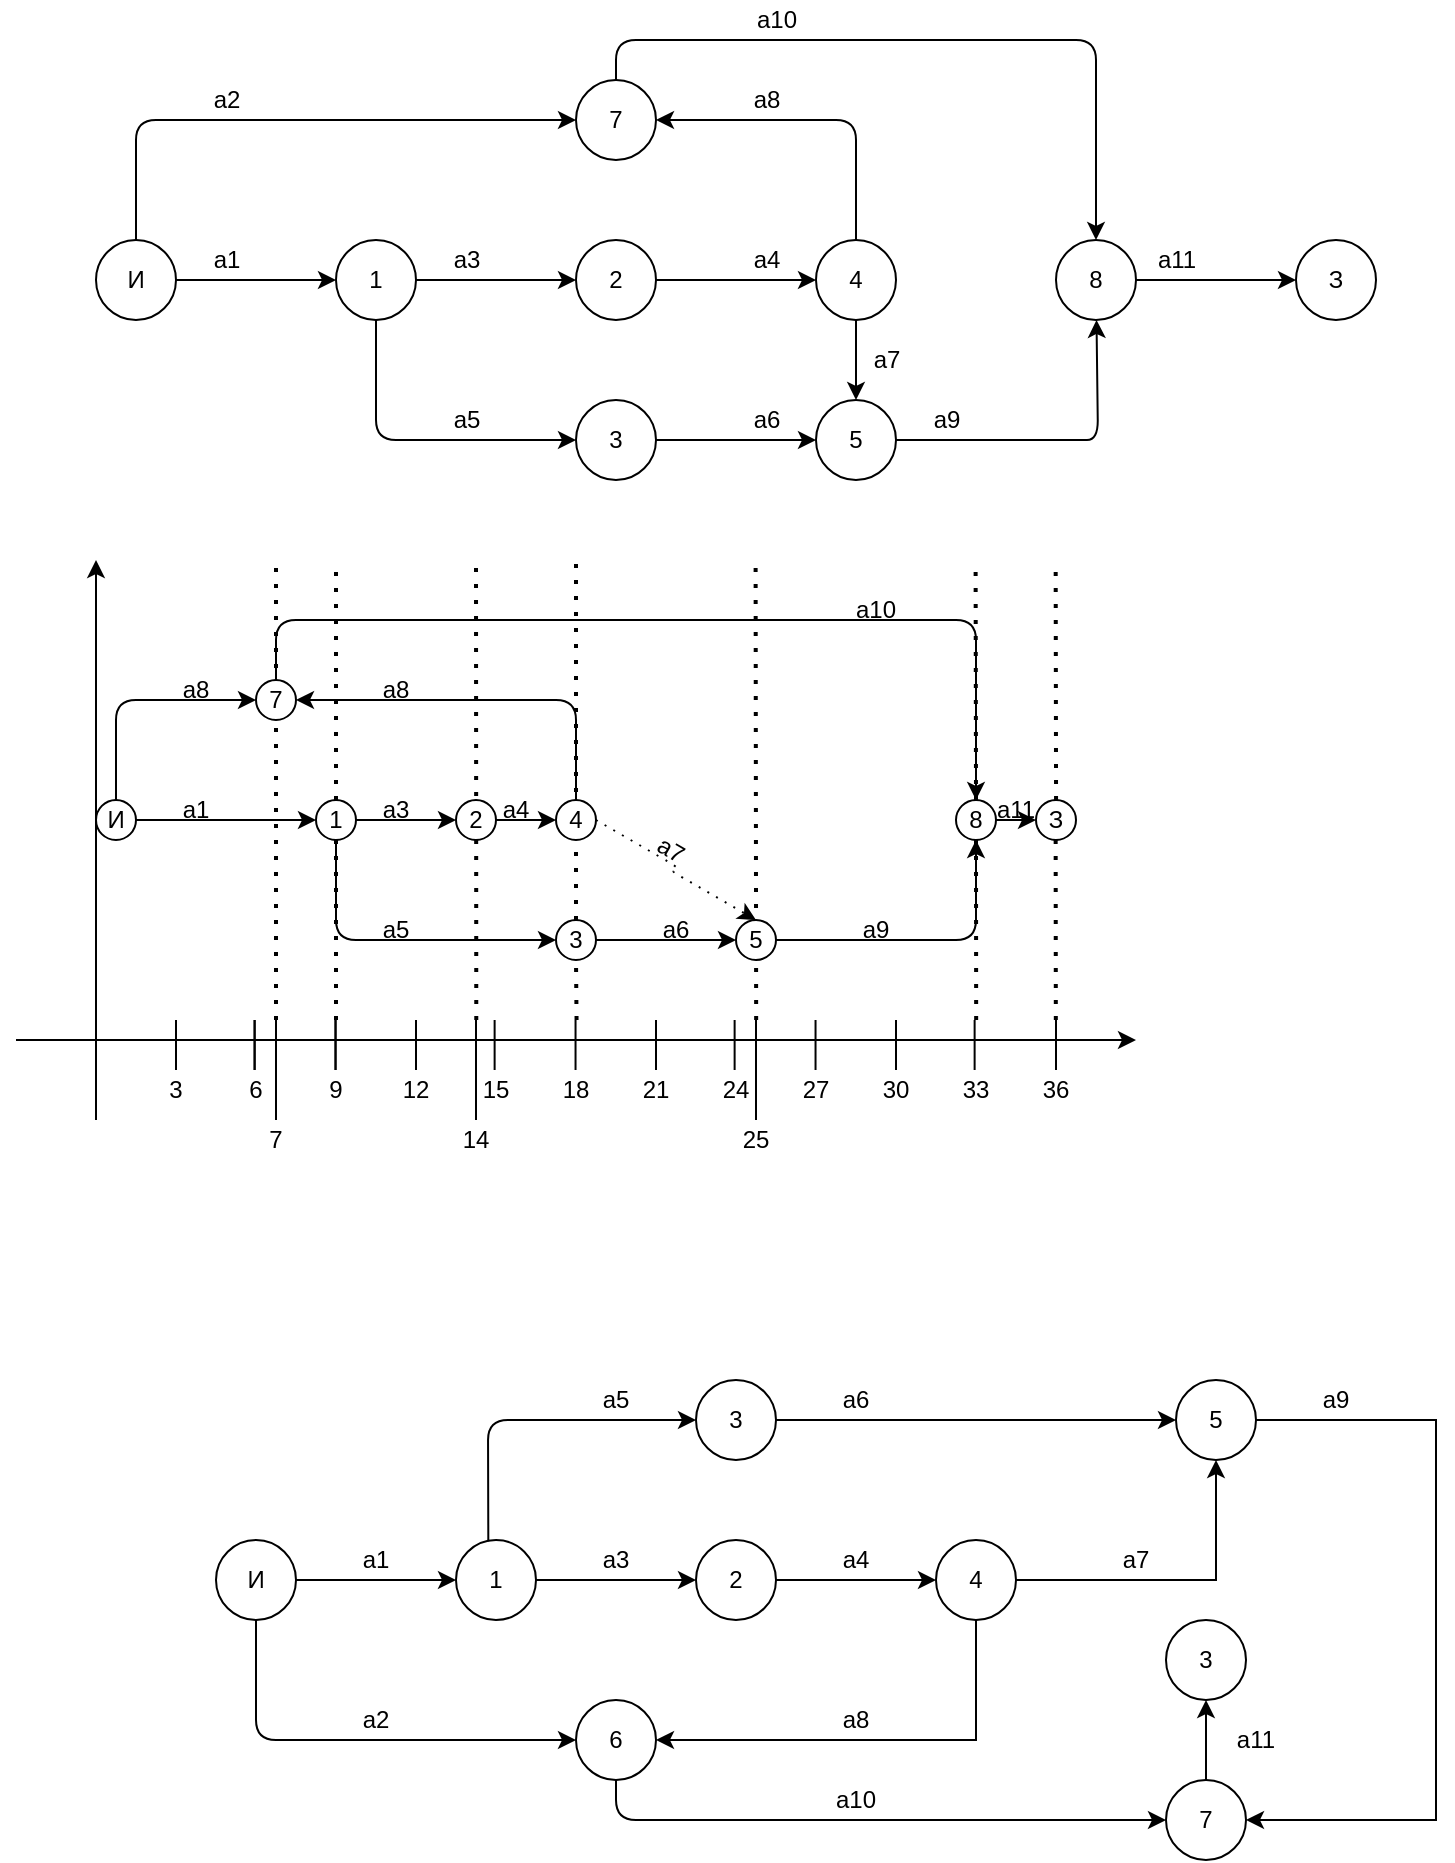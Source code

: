<mxfile version="14.4.3" type="github">
  <diagram id="prtHgNgQTEPvFCAcTncT" name="Page-1">
    <mxGraphModel dx="1757" dy="477" grid="1" gridSize="5" guides="1" tooltips="1" connect="1" arrows="1" fold="1" page="1" pageScale="1" pageWidth="980" pageHeight="1390" background="none" math="0" shadow="0">
      <root>
        <mxCell id="0" />
        <mxCell id="1" parent="0" />
        <mxCell id="JWGhsTwcttyPhwQi4M46-3" style="edgeStyle=orthogonalEdgeStyle;rounded=0;orthogonalLoop=1;jettySize=auto;html=1;entryX=0;entryY=0.5;entryDx=0;entryDy=0;" edge="1" parent="1" source="JWGhsTwcttyPhwQi4M46-1" target="JWGhsTwcttyPhwQi4M46-4">
          <mxGeometry relative="1" as="geometry">
            <mxPoint x="100" y="180" as="targetPoint" />
          </mxGeometry>
        </mxCell>
        <mxCell id="JWGhsTwcttyPhwQi4M46-1" value="И" style="ellipse;whiteSpace=wrap;html=1;aspect=fixed;" vertex="1" parent="1">
          <mxGeometry x="40" y="160" width="40" height="40" as="geometry" />
        </mxCell>
        <mxCell id="JWGhsTwcttyPhwQi4M46-11" style="edgeStyle=orthogonalEdgeStyle;rounded=0;orthogonalLoop=1;jettySize=auto;html=1;entryX=0;entryY=0.5;entryDx=0;entryDy=0;" edge="1" parent="1" source="JWGhsTwcttyPhwQi4M46-4" target="JWGhsTwcttyPhwQi4M46-14">
          <mxGeometry relative="1" as="geometry">
            <mxPoint x="280" y="180" as="targetPoint" />
          </mxGeometry>
        </mxCell>
        <mxCell id="JWGhsTwcttyPhwQi4M46-4" value="1" style="ellipse;whiteSpace=wrap;html=1;aspect=fixed;" vertex="1" parent="1">
          <mxGeometry x="160" y="160" width="40" height="40" as="geometry" />
        </mxCell>
        <mxCell id="JWGhsTwcttyPhwQi4M46-5" value="a1" style="text;html=1;align=center;verticalAlign=middle;resizable=0;points=[];autosize=1;" vertex="1" parent="1">
          <mxGeometry x="90" y="160" width="30" height="20" as="geometry" />
        </mxCell>
        <mxCell id="JWGhsTwcttyPhwQi4M46-10" value="a2" style="text;html=1;align=center;verticalAlign=middle;resizable=0;points=[];autosize=1;" vertex="1" parent="1">
          <mxGeometry x="90" y="80" width="30" height="20" as="geometry" />
        </mxCell>
        <mxCell id="JWGhsTwcttyPhwQi4M46-12" value="a3" style="text;html=1;align=center;verticalAlign=middle;resizable=0;points=[];autosize=1;" vertex="1" parent="1">
          <mxGeometry x="210" y="160" width="30" height="20" as="geometry" />
        </mxCell>
        <mxCell id="JWGhsTwcttyPhwQi4M46-15" style="edgeStyle=orthogonalEdgeStyle;rounded=0;orthogonalLoop=1;jettySize=auto;html=1;entryX=0;entryY=0.5;entryDx=0;entryDy=0;" edge="1" parent="1" source="JWGhsTwcttyPhwQi4M46-14" target="JWGhsTwcttyPhwQi4M46-23">
          <mxGeometry relative="1" as="geometry">
            <mxPoint x="400" y="180" as="targetPoint" />
          </mxGeometry>
        </mxCell>
        <mxCell id="JWGhsTwcttyPhwQi4M46-14" value="2" style="ellipse;whiteSpace=wrap;html=1;aspect=fixed;" vertex="1" parent="1">
          <mxGeometry x="280" y="160" width="40" height="40" as="geometry" />
        </mxCell>
        <mxCell id="JWGhsTwcttyPhwQi4M46-16" value="a4" style="text;html=1;align=center;verticalAlign=middle;resizable=0;points=[];autosize=1;" vertex="1" parent="1">
          <mxGeometry x="360" y="160" width="30" height="20" as="geometry" />
        </mxCell>
        <mxCell id="JWGhsTwcttyPhwQi4M46-18" value="" style="endArrow=classic;html=1;exitX=0.5;exitY=1;exitDx=0;exitDy=0;entryX=0;entryY=0.5;entryDx=0;entryDy=0;" edge="1" parent="1" source="JWGhsTwcttyPhwQi4M46-4" target="JWGhsTwcttyPhwQi4M46-20">
          <mxGeometry width="50" height="50" relative="1" as="geometry">
            <mxPoint x="178" y="199" as="sourcePoint" />
            <mxPoint x="240" y="240" as="targetPoint" />
            <Array as="points">
              <mxPoint x="180" y="260" />
            </Array>
          </mxGeometry>
        </mxCell>
        <mxCell id="JWGhsTwcttyPhwQi4M46-19" value="a5" style="text;html=1;align=center;verticalAlign=middle;resizable=0;points=[];autosize=1;" vertex="1" parent="1">
          <mxGeometry x="210" y="240" width="30" height="20" as="geometry" />
        </mxCell>
        <mxCell id="JWGhsTwcttyPhwQi4M46-21" style="edgeStyle=orthogonalEdgeStyle;rounded=0;orthogonalLoop=1;jettySize=auto;html=1;entryX=0;entryY=0.5;entryDx=0;entryDy=0;" edge="1" parent="1" source="JWGhsTwcttyPhwQi4M46-20" target="JWGhsTwcttyPhwQi4M46-28">
          <mxGeometry relative="1" as="geometry">
            <mxPoint x="360" y="240" as="targetPoint" />
          </mxGeometry>
        </mxCell>
        <mxCell id="JWGhsTwcttyPhwQi4M46-20" value="3" style="ellipse;whiteSpace=wrap;html=1;aspect=fixed;" vertex="1" parent="1">
          <mxGeometry x="280" y="240" width="40" height="40" as="geometry" />
        </mxCell>
        <mxCell id="JWGhsTwcttyPhwQi4M46-22" value="a6" style="text;html=1;align=center;verticalAlign=middle;resizable=0;points=[];autosize=1;" vertex="1" parent="1">
          <mxGeometry x="360" y="240" width="30" height="20" as="geometry" />
        </mxCell>
        <mxCell id="JWGhsTwcttyPhwQi4M46-29" style="edgeStyle=orthogonalEdgeStyle;rounded=0;orthogonalLoop=1;jettySize=auto;html=1;entryX=0.5;entryY=0;entryDx=0;entryDy=0;" edge="1" parent="1" source="JWGhsTwcttyPhwQi4M46-23" target="JWGhsTwcttyPhwQi4M46-28">
          <mxGeometry relative="1" as="geometry" />
        </mxCell>
        <mxCell id="JWGhsTwcttyPhwQi4M46-23" value="4" style="ellipse;whiteSpace=wrap;html=1;aspect=fixed;" vertex="1" parent="1">
          <mxGeometry x="400" y="160" width="40" height="40" as="geometry" />
        </mxCell>
        <mxCell id="JWGhsTwcttyPhwQi4M46-25" value="a7" style="text;html=1;align=center;verticalAlign=middle;resizable=0;points=[];autosize=1;" vertex="1" parent="1">
          <mxGeometry x="420" y="210" width="30" height="20" as="geometry" />
        </mxCell>
        <mxCell id="JWGhsTwcttyPhwQi4M46-27" value="a8" style="text;html=1;align=center;verticalAlign=middle;resizable=0;points=[];autosize=1;" vertex="1" parent="1">
          <mxGeometry x="360" y="80" width="30" height="20" as="geometry" />
        </mxCell>
        <mxCell id="JWGhsTwcttyPhwQi4M46-28" value="5" style="ellipse;whiteSpace=wrap;html=1;aspect=fixed;" vertex="1" parent="1">
          <mxGeometry x="400" y="240" width="40" height="40" as="geometry" />
        </mxCell>
        <mxCell id="JWGhsTwcttyPhwQi4M46-30" value="" style="endArrow=classic;html=1;exitX=0.5;exitY=0;exitDx=0;exitDy=0;entryX=0;entryY=0.5;entryDx=0;entryDy=0;" edge="1" parent="1" source="JWGhsTwcttyPhwQi4M46-1" target="JWGhsTwcttyPhwQi4M46-31">
          <mxGeometry width="50" height="50" relative="1" as="geometry">
            <mxPoint x="180" y="150" as="sourcePoint" />
            <mxPoint x="230" y="120" as="targetPoint" />
            <Array as="points">
              <mxPoint x="60" y="100" />
            </Array>
          </mxGeometry>
        </mxCell>
        <mxCell id="JWGhsTwcttyPhwQi4M46-31" value="7" style="ellipse;whiteSpace=wrap;html=1;aspect=fixed;" vertex="1" parent="1">
          <mxGeometry x="280" y="80" width="40" height="40" as="geometry" />
        </mxCell>
        <mxCell id="JWGhsTwcttyPhwQi4M46-32" value="" style="endArrow=classic;html=1;exitX=0.5;exitY=0;exitDx=0;exitDy=0;entryX=1;entryY=0.5;entryDx=0;entryDy=0;" edge="1" parent="1" source="JWGhsTwcttyPhwQi4M46-23" target="JWGhsTwcttyPhwQi4M46-31">
          <mxGeometry width="50" height="50" relative="1" as="geometry">
            <mxPoint x="70" y="170" as="sourcePoint" />
            <mxPoint x="290" y="110" as="targetPoint" />
            <Array as="points">
              <mxPoint x="420" y="100" />
            </Array>
          </mxGeometry>
        </mxCell>
        <mxCell id="JWGhsTwcttyPhwQi4M46-34" value="a9" style="text;html=1;align=center;verticalAlign=middle;resizable=0;points=[];autosize=1;" vertex="1" parent="1">
          <mxGeometry x="450" y="240" width="30" height="20" as="geometry" />
        </mxCell>
        <mxCell id="JWGhsTwcttyPhwQi4M46-36" value="a10" style="text;html=1;align=center;verticalAlign=middle;resizable=0;points=[];autosize=1;" vertex="1" parent="1">
          <mxGeometry x="360" y="40" width="40" height="20" as="geometry" />
        </mxCell>
        <mxCell id="JWGhsTwcttyPhwQi4M46-40" style="edgeStyle=orthogonalEdgeStyle;rounded=0;orthogonalLoop=1;jettySize=auto;html=1;entryX=0;entryY=0.5;entryDx=0;entryDy=0;" edge="1" parent="1" source="JWGhsTwcttyPhwQi4M46-37" target="JWGhsTwcttyPhwQi4M46-41">
          <mxGeometry relative="1" as="geometry">
            <mxPoint x="640" y="180" as="targetPoint" />
          </mxGeometry>
        </mxCell>
        <mxCell id="JWGhsTwcttyPhwQi4M46-37" value="8&lt;br&gt;" style="ellipse;whiteSpace=wrap;html=1;aspect=fixed;" vertex="1" parent="1">
          <mxGeometry x="520" y="160" width="40" height="40" as="geometry" />
        </mxCell>
        <mxCell id="JWGhsTwcttyPhwQi4M46-38" value="" style="endArrow=classic;html=1;exitX=1;exitY=0.5;exitDx=0;exitDy=0;" edge="1" parent="1" source="JWGhsTwcttyPhwQi4M46-28" target="JWGhsTwcttyPhwQi4M46-37">
          <mxGeometry width="50" height="50" relative="1" as="geometry">
            <mxPoint x="510" y="280" as="sourcePoint" />
            <mxPoint x="550" y="220" as="targetPoint" />
            <Array as="points">
              <mxPoint x="520" y="260" />
              <mxPoint x="541" y="260" />
            </Array>
          </mxGeometry>
        </mxCell>
        <mxCell id="JWGhsTwcttyPhwQi4M46-39" value="" style="endArrow=classic;html=1;entryX=0.5;entryY=0;entryDx=0;entryDy=0;exitX=0.5;exitY=0;exitDx=0;exitDy=0;" edge="1" parent="1" source="JWGhsTwcttyPhwQi4M46-31" target="JWGhsTwcttyPhwQi4M46-37">
          <mxGeometry width="50" height="50" relative="1" as="geometry">
            <mxPoint x="300" y="70" as="sourcePoint" />
            <mxPoint x="500" y="130" as="targetPoint" />
            <Array as="points">
              <mxPoint x="300" y="60" />
              <mxPoint x="540" y="60" />
            </Array>
          </mxGeometry>
        </mxCell>
        <mxCell id="JWGhsTwcttyPhwQi4M46-41" value="З" style="ellipse;whiteSpace=wrap;html=1;aspect=fixed;" vertex="1" parent="1">
          <mxGeometry x="640" y="160" width="40" height="40" as="geometry" />
        </mxCell>
        <mxCell id="JWGhsTwcttyPhwQi4M46-42" value="a11" style="text;html=1;align=center;verticalAlign=middle;resizable=0;points=[];autosize=1;" vertex="1" parent="1">
          <mxGeometry x="565" y="160" width="30" height="20" as="geometry" />
        </mxCell>
        <mxCell id="JWGhsTwcttyPhwQi4M46-44" style="edgeStyle=orthogonalEdgeStyle;rounded=0;orthogonalLoop=1;jettySize=auto;html=1;" edge="1" parent="1" source="JWGhsTwcttyPhwQi4M46-43">
          <mxGeometry relative="1" as="geometry">
            <mxPoint x="220" y="830" as="targetPoint" />
          </mxGeometry>
        </mxCell>
        <mxCell id="JWGhsTwcttyPhwQi4M46-43" value="И" style="ellipse;whiteSpace=wrap;html=1;aspect=fixed;" vertex="1" parent="1">
          <mxGeometry x="100" y="810" width="40" height="40" as="geometry" />
        </mxCell>
        <mxCell id="JWGhsTwcttyPhwQi4M46-45" value="" style="endArrow=classic;html=1;exitX=0.5;exitY=1;exitDx=0;exitDy=0;entryX=0;entryY=0.5;entryDx=0;entryDy=0;" edge="1" parent="1" source="JWGhsTwcttyPhwQi4M46-43" target="JWGhsTwcttyPhwQi4M46-70">
          <mxGeometry width="50" height="50" relative="1" as="geometry">
            <mxPoint x="90" y="920" as="sourcePoint" />
            <mxPoint x="220" y="930" as="targetPoint" />
            <Array as="points">
              <mxPoint x="120" y="910" />
              <mxPoint x="140" y="910" />
            </Array>
          </mxGeometry>
        </mxCell>
        <mxCell id="JWGhsTwcttyPhwQi4M46-46" value="a1" style="text;html=1;strokeColor=none;fillColor=none;align=center;verticalAlign=middle;whiteSpace=wrap;rounded=0;" vertex="1" parent="1">
          <mxGeometry x="160" y="810" width="40" height="20" as="geometry" />
        </mxCell>
        <mxCell id="JWGhsTwcttyPhwQi4M46-48" value="a2" style="text;html=1;strokeColor=none;fillColor=none;align=center;verticalAlign=middle;whiteSpace=wrap;rounded=0;" vertex="1" parent="1">
          <mxGeometry x="160" y="890" width="40" height="20" as="geometry" />
        </mxCell>
        <mxCell id="JWGhsTwcttyPhwQi4M46-50" style="edgeStyle=orthogonalEdgeStyle;rounded=0;orthogonalLoop=1;jettySize=auto;html=1;entryX=0;entryY=0.5;entryDx=0;entryDy=0;" edge="1" parent="1" source="JWGhsTwcttyPhwQi4M46-49" target="JWGhsTwcttyPhwQi4M46-52">
          <mxGeometry relative="1" as="geometry">
            <mxPoint x="340" y="830" as="targetPoint" />
          </mxGeometry>
        </mxCell>
        <mxCell id="JWGhsTwcttyPhwQi4M46-49" value="1" style="ellipse;whiteSpace=wrap;html=1;aspect=fixed;" vertex="1" parent="1">
          <mxGeometry x="220" y="810" width="40" height="40" as="geometry" />
        </mxCell>
        <mxCell id="JWGhsTwcttyPhwQi4M46-51" value="a3" style="text;html=1;strokeColor=none;fillColor=none;align=center;verticalAlign=middle;whiteSpace=wrap;rounded=0;" vertex="1" parent="1">
          <mxGeometry x="280" y="810" width="40" height="20" as="geometry" />
        </mxCell>
        <mxCell id="JWGhsTwcttyPhwQi4M46-53" style="edgeStyle=orthogonalEdgeStyle;rounded=0;orthogonalLoop=1;jettySize=auto;html=1;entryX=0;entryY=0.5;entryDx=0;entryDy=0;" edge="1" parent="1" source="JWGhsTwcttyPhwQi4M46-52" target="JWGhsTwcttyPhwQi4M46-62">
          <mxGeometry relative="1" as="geometry">
            <mxPoint x="460" y="830" as="targetPoint" />
          </mxGeometry>
        </mxCell>
        <mxCell id="JWGhsTwcttyPhwQi4M46-52" value="2&lt;span style=&quot;color: rgba(0 , 0 , 0 , 0) ; font-family: monospace ; font-size: 0px&quot;&gt;%3CmxGraphModel%3E%3Croot%3E%3CmxCell%20id%3D%220%22%2F%3E%3CmxCell%20id%3D%221%22%20parent%3D%220%22%2F%3E%3CmxCell%20id%3D%222%22%20value%3D%22a3%22%20style%3D%22text%3Bhtml%3D1%3BstrokeColor%3Dnone%3BfillColor%3Dnone%3Balign%3Dcenter%3BverticalAlign%3Dmiddle%3BwhiteSpace%3Dwrap%3Brounded%3D0%3B%22%20vertex%3D%221%22%20parent%3D%221%22%3E%3CmxGeometry%20x%3D%22260%22%20y%3D%22440%22%20width%3D%2240%22%20height%3D%2220%22%20as%3D%22geometry%22%2F%3E%3C%2FmxCell%3E%3C%2Froot%3E%3C%2FmxGraphModel%3E&lt;/span&gt;" style="ellipse;whiteSpace=wrap;html=1;aspect=fixed;" vertex="1" parent="1">
          <mxGeometry x="340" y="810" width="40" height="40" as="geometry" />
        </mxCell>
        <mxCell id="JWGhsTwcttyPhwQi4M46-54" value="a4&lt;br&gt;" style="text;html=1;strokeColor=none;fillColor=none;align=center;verticalAlign=middle;whiteSpace=wrap;rounded=0;" vertex="1" parent="1">
          <mxGeometry x="400" y="810" width="40" height="20" as="geometry" />
        </mxCell>
        <mxCell id="JWGhsTwcttyPhwQi4M46-55" value="" style="endArrow=classic;html=1;exitX=0.404;exitY=0.018;exitDx=0;exitDy=0;exitPerimeter=0;entryX=0;entryY=0.5;entryDx=0;entryDy=0;" edge="1" parent="1" source="JWGhsTwcttyPhwQi4M46-49" target="JWGhsTwcttyPhwQi4M46-58">
          <mxGeometry width="50" height="50" relative="1" as="geometry">
            <mxPoint x="240" y="780" as="sourcePoint" />
            <mxPoint x="340" y="730" as="targetPoint" />
            <Array as="points">
              <mxPoint x="236" y="750" />
            </Array>
          </mxGeometry>
        </mxCell>
        <mxCell id="JWGhsTwcttyPhwQi4M46-56" value="a5" style="text;html=1;strokeColor=none;fillColor=none;align=center;verticalAlign=middle;whiteSpace=wrap;rounded=0;" vertex="1" parent="1">
          <mxGeometry x="280" y="730" width="40" height="20" as="geometry" />
        </mxCell>
        <mxCell id="JWGhsTwcttyPhwQi4M46-59" style="edgeStyle=orthogonalEdgeStyle;rounded=0;orthogonalLoop=1;jettySize=auto;html=1;entryX=0;entryY=0.5;entryDx=0;entryDy=0;" edge="1" parent="1" source="JWGhsTwcttyPhwQi4M46-58" target="JWGhsTwcttyPhwQi4M46-67">
          <mxGeometry relative="1" as="geometry">
            <mxPoint x="460" y="750" as="targetPoint" />
          </mxGeometry>
        </mxCell>
        <mxCell id="JWGhsTwcttyPhwQi4M46-58" value="3" style="ellipse;whiteSpace=wrap;html=1;aspect=fixed;" vertex="1" parent="1">
          <mxGeometry x="340" y="730" width="40" height="40" as="geometry" />
        </mxCell>
        <mxCell id="JWGhsTwcttyPhwQi4M46-60" value="a6" style="text;html=1;strokeColor=none;fillColor=none;align=center;verticalAlign=middle;whiteSpace=wrap;rounded=0;" vertex="1" parent="1">
          <mxGeometry x="400" y="730" width="40" height="20" as="geometry" />
        </mxCell>
        <mxCell id="JWGhsTwcttyPhwQi4M46-63" style="edgeStyle=orthogonalEdgeStyle;rounded=0;orthogonalLoop=1;jettySize=auto;html=1;entryX=0.5;entryY=1;entryDx=0;entryDy=0;" edge="1" parent="1" source="JWGhsTwcttyPhwQi4M46-62" target="JWGhsTwcttyPhwQi4M46-67">
          <mxGeometry relative="1" as="geometry">
            <mxPoint x="580" y="830" as="targetPoint" />
          </mxGeometry>
        </mxCell>
        <mxCell id="JWGhsTwcttyPhwQi4M46-65" style="edgeStyle=orthogonalEdgeStyle;rounded=0;orthogonalLoop=1;jettySize=auto;html=1;entryX=1;entryY=0.5;entryDx=0;entryDy=0;" edge="1" parent="1" source="JWGhsTwcttyPhwQi4M46-62" target="JWGhsTwcttyPhwQi4M46-70">
          <mxGeometry relative="1" as="geometry">
            <mxPoint x="480" y="920" as="targetPoint" />
            <Array as="points">
              <mxPoint x="480" y="910" />
            </Array>
          </mxGeometry>
        </mxCell>
        <mxCell id="JWGhsTwcttyPhwQi4M46-62" value="4" style="ellipse;whiteSpace=wrap;html=1;aspect=fixed;" vertex="1" parent="1">
          <mxGeometry x="460" y="810" width="40" height="40" as="geometry" />
        </mxCell>
        <mxCell id="JWGhsTwcttyPhwQi4M46-64" value="a7" style="text;html=1;strokeColor=none;fillColor=none;align=center;verticalAlign=middle;whiteSpace=wrap;rounded=0;" vertex="1" parent="1">
          <mxGeometry x="540" y="810" width="40" height="20" as="geometry" />
        </mxCell>
        <mxCell id="JWGhsTwcttyPhwQi4M46-66" value="a8" style="text;html=1;strokeColor=none;fillColor=none;align=center;verticalAlign=middle;whiteSpace=wrap;rounded=0;" vertex="1" parent="1">
          <mxGeometry x="400" y="890" width="40" height="20" as="geometry" />
        </mxCell>
        <mxCell id="JWGhsTwcttyPhwQi4M46-68" style="edgeStyle=orthogonalEdgeStyle;rounded=0;orthogonalLoop=1;jettySize=auto;html=1;entryX=1;entryY=0.5;entryDx=0;entryDy=0;" edge="1" parent="1" source="JWGhsTwcttyPhwQi4M46-67" target="JWGhsTwcttyPhwQi4M46-73">
          <mxGeometry relative="1" as="geometry">
            <mxPoint x="630" y="940" as="targetPoint" />
            <Array as="points">
              <mxPoint x="710" y="750" />
              <mxPoint x="710" y="950" />
            </Array>
          </mxGeometry>
        </mxCell>
        <mxCell id="JWGhsTwcttyPhwQi4M46-67" value="5" style="ellipse;whiteSpace=wrap;html=1;aspect=fixed;" vertex="1" parent="1">
          <mxGeometry x="580" y="730" width="40" height="40" as="geometry" />
        </mxCell>
        <mxCell id="JWGhsTwcttyPhwQi4M46-69" value="a9" style="text;html=1;strokeColor=none;fillColor=none;align=center;verticalAlign=middle;whiteSpace=wrap;rounded=0;" vertex="1" parent="1">
          <mxGeometry x="640" y="730" width="40" height="20" as="geometry" />
        </mxCell>
        <mxCell id="JWGhsTwcttyPhwQi4M46-70" value="6" style="ellipse;whiteSpace=wrap;html=1;aspect=fixed;" vertex="1" parent="1">
          <mxGeometry x="280" y="890" width="40" height="40" as="geometry" />
        </mxCell>
        <mxCell id="JWGhsTwcttyPhwQi4M46-72" value="a10" style="text;html=1;strokeColor=none;fillColor=none;align=center;verticalAlign=middle;whiteSpace=wrap;rounded=0;" vertex="1" parent="1">
          <mxGeometry x="400" y="930" width="40" height="20" as="geometry" />
        </mxCell>
        <mxCell id="JWGhsTwcttyPhwQi4M46-78" style="edgeStyle=orthogonalEdgeStyle;rounded=0;orthogonalLoop=1;jettySize=auto;html=1;entryX=0.5;entryY=1;entryDx=0;entryDy=0;" edge="1" parent="1" source="JWGhsTwcttyPhwQi4M46-73" target="JWGhsTwcttyPhwQi4M46-77">
          <mxGeometry relative="1" as="geometry" />
        </mxCell>
        <mxCell id="JWGhsTwcttyPhwQi4M46-73" value="7" style="ellipse;whiteSpace=wrap;html=1;aspect=fixed;" vertex="1" parent="1">
          <mxGeometry x="575" y="930" width="40" height="40" as="geometry" />
        </mxCell>
        <mxCell id="JWGhsTwcttyPhwQi4M46-74" value="" style="endArrow=classic;html=1;exitX=0.5;exitY=1;exitDx=0;exitDy=0;entryX=0;entryY=0.5;entryDx=0;entryDy=0;" edge="1" parent="1" source="JWGhsTwcttyPhwQi4M46-70" target="JWGhsTwcttyPhwQi4M46-73">
          <mxGeometry width="50" height="50" relative="1" as="geometry">
            <mxPoint x="250" y="980" as="sourcePoint" />
            <mxPoint x="410" y="1040" as="targetPoint" />
            <Array as="points">
              <mxPoint x="300" y="950" />
            </Array>
          </mxGeometry>
        </mxCell>
        <mxCell id="JWGhsTwcttyPhwQi4M46-77" value="3" style="ellipse;whiteSpace=wrap;html=1;aspect=fixed;" vertex="1" parent="1">
          <mxGeometry x="575" y="850" width="40" height="40" as="geometry" />
        </mxCell>
        <mxCell id="JWGhsTwcttyPhwQi4M46-79" value="a11" style="text;html=1;strokeColor=none;fillColor=none;align=center;verticalAlign=middle;whiteSpace=wrap;rounded=0;" vertex="1" parent="1">
          <mxGeometry x="600" y="900" width="40" height="20" as="geometry" />
        </mxCell>
        <mxCell id="JWGhsTwcttyPhwQi4M46-80" value="" style="endArrow=classic;html=1;" edge="1" parent="1">
          <mxGeometry width="50" height="50" relative="1" as="geometry">
            <mxPoint x="40" y="600" as="sourcePoint" />
            <mxPoint x="40" y="320" as="targetPoint" />
          </mxGeometry>
        </mxCell>
        <mxCell id="JWGhsTwcttyPhwQi4M46-81" value="" style="endArrow=classic;html=1;" edge="1" parent="1">
          <mxGeometry width="50" height="50" relative="1" as="geometry">
            <mxPoint y="560" as="sourcePoint" />
            <mxPoint x="560" y="560" as="targetPoint" />
          </mxGeometry>
        </mxCell>
        <mxCell id="JWGhsTwcttyPhwQi4M46-83" style="edgeStyle=orthogonalEdgeStyle;rounded=0;orthogonalLoop=1;jettySize=auto;html=1;entryX=0;entryY=0.5;entryDx=0;entryDy=0;" edge="1" parent="1" source="JWGhsTwcttyPhwQi4M46-82" target="JWGhsTwcttyPhwQi4M46-84">
          <mxGeometry relative="1" as="geometry">
            <mxPoint x="160" y="460" as="targetPoint" />
          </mxGeometry>
        </mxCell>
        <mxCell id="JWGhsTwcttyPhwQi4M46-82" value="И" style="ellipse;whiteSpace=wrap;html=1;aspect=fixed;" vertex="1" parent="1">
          <mxGeometry x="40" y="440" width="20" height="20" as="geometry" />
        </mxCell>
        <mxCell id="JWGhsTwcttyPhwQi4M46-86" style="edgeStyle=orthogonalEdgeStyle;rounded=0;orthogonalLoop=1;jettySize=auto;html=1;entryX=0;entryY=0.5;entryDx=0;entryDy=0;" edge="1" parent="1" source="JWGhsTwcttyPhwQi4M46-84" target="JWGhsTwcttyPhwQi4M46-85">
          <mxGeometry relative="1" as="geometry" />
        </mxCell>
        <mxCell id="JWGhsTwcttyPhwQi4M46-88" style="edgeStyle=orthogonalEdgeStyle;rounded=0;orthogonalLoop=1;jettySize=auto;html=1;entryX=0;entryY=0.5;entryDx=0;entryDy=0;" edge="1" parent="1" source="JWGhsTwcttyPhwQi4M46-85" target="JWGhsTwcttyPhwQi4M46-87">
          <mxGeometry relative="1" as="geometry" />
        </mxCell>
        <mxCell id="JWGhsTwcttyPhwQi4M46-154" value="" style="endArrow=none;html=1;" edge="1" parent="1">
          <mxGeometry width="50" height="50" relative="1" as="geometry">
            <mxPoint x="80" y="575" as="sourcePoint" />
            <mxPoint x="80" y="550" as="targetPoint" />
          </mxGeometry>
        </mxCell>
        <mxCell id="JWGhsTwcttyPhwQi4M46-156" value="" style="endArrow=none;html=1;" edge="1" parent="1">
          <mxGeometry width="50" height="50" relative="1" as="geometry">
            <mxPoint x="119.31" y="575" as="sourcePoint" />
            <mxPoint x="119.31" y="550" as="targetPoint" />
            <Array as="points">
              <mxPoint x="119.31" y="560" />
            </Array>
          </mxGeometry>
        </mxCell>
        <mxCell id="JWGhsTwcttyPhwQi4M46-157" value="" style="endArrow=none;html=1;" edge="1" parent="1">
          <mxGeometry width="50" height="50" relative="1" as="geometry">
            <mxPoint x="159.77" y="575" as="sourcePoint" />
            <mxPoint x="159.77" y="550" as="targetPoint" />
            <Array as="points">
              <mxPoint x="159.77" y="560" />
            </Array>
          </mxGeometry>
        </mxCell>
        <mxCell id="JWGhsTwcttyPhwQi4M46-158" value="" style="endArrow=none;html=1;" edge="1" parent="1">
          <mxGeometry width="50" height="50" relative="1" as="geometry">
            <mxPoint x="200" y="575" as="sourcePoint" />
            <mxPoint x="200" y="550" as="targetPoint" />
          </mxGeometry>
        </mxCell>
        <mxCell id="JWGhsTwcttyPhwQi4M46-159" value="" style="endArrow=none;html=1;" edge="1" parent="1">
          <mxGeometry width="50" height="50" relative="1" as="geometry">
            <mxPoint x="239.31" y="575" as="sourcePoint" />
            <mxPoint x="239.31" y="550" as="targetPoint" />
            <Array as="points">
              <mxPoint x="239.31" y="560" />
            </Array>
          </mxGeometry>
        </mxCell>
        <mxCell id="JWGhsTwcttyPhwQi4M46-160" value="" style="endArrow=none;html=1;" edge="1" parent="1">
          <mxGeometry width="50" height="50" relative="1" as="geometry">
            <mxPoint x="279.77" y="575" as="sourcePoint" />
            <mxPoint x="279.77" y="550" as="targetPoint" />
            <Array as="points">
              <mxPoint x="279.77" y="560" />
            </Array>
          </mxGeometry>
        </mxCell>
        <mxCell id="JWGhsTwcttyPhwQi4M46-167" value="" style="endArrow=none;html=1;" edge="1" parent="1">
          <mxGeometry width="50" height="50" relative="1" as="geometry">
            <mxPoint x="320" y="575" as="sourcePoint" />
            <mxPoint x="320" y="550" as="targetPoint" />
          </mxGeometry>
        </mxCell>
        <mxCell id="JWGhsTwcttyPhwQi4M46-168" value="" style="endArrow=none;html=1;" edge="1" parent="1">
          <mxGeometry width="50" height="50" relative="1" as="geometry">
            <mxPoint x="359.31" y="575" as="sourcePoint" />
            <mxPoint x="359.31" y="550" as="targetPoint" />
            <Array as="points">
              <mxPoint x="359.31" y="560" />
            </Array>
          </mxGeometry>
        </mxCell>
        <mxCell id="JWGhsTwcttyPhwQi4M46-169" value="" style="endArrow=none;html=1;" edge="1" parent="1">
          <mxGeometry width="50" height="50" relative="1" as="geometry">
            <mxPoint x="399.77" y="575" as="sourcePoint" />
            <mxPoint x="399.77" y="550" as="targetPoint" />
            <Array as="points">
              <mxPoint x="399.77" y="560" />
            </Array>
          </mxGeometry>
        </mxCell>
        <mxCell id="JWGhsTwcttyPhwQi4M46-170" value="" style="endArrow=none;html=1;" edge="1" parent="1">
          <mxGeometry width="50" height="50" relative="1" as="geometry">
            <mxPoint x="440" y="575" as="sourcePoint" />
            <mxPoint x="440" y="550" as="targetPoint" />
          </mxGeometry>
        </mxCell>
        <mxCell id="JWGhsTwcttyPhwQi4M46-171" value="" style="endArrow=none;html=1;" edge="1" parent="1">
          <mxGeometry width="50" height="50" relative="1" as="geometry">
            <mxPoint x="479.31" y="575" as="sourcePoint" />
            <mxPoint x="479.31" y="550" as="targetPoint" />
            <Array as="points">
              <mxPoint x="479.31" y="560" />
            </Array>
          </mxGeometry>
        </mxCell>
        <mxCell id="JWGhsTwcttyPhwQi4M46-172" value="" style="endArrow=none;html=1;" edge="1" parent="1">
          <mxGeometry width="50" height="50" relative="1" as="geometry">
            <mxPoint x="520" y="575" as="sourcePoint" />
            <mxPoint x="520" y="550" as="targetPoint" />
            <Array as="points">
              <mxPoint x="520" y="560" />
            </Array>
          </mxGeometry>
        </mxCell>
        <mxCell id="JWGhsTwcttyPhwQi4M46-173" value="" style="endArrow=none;html=1;" edge="1" parent="1">
          <mxGeometry width="50" height="50" relative="1" as="geometry">
            <mxPoint x="80" y="575" as="sourcePoint" />
            <mxPoint x="80" y="550" as="targetPoint" />
          </mxGeometry>
        </mxCell>
        <mxCell id="JWGhsTwcttyPhwQi4M46-174" value="" style="endArrow=none;html=1;" edge="1" parent="1">
          <mxGeometry width="50" height="50" relative="1" as="geometry">
            <mxPoint x="119.31" y="575" as="sourcePoint" />
            <mxPoint x="119.31" y="550" as="targetPoint" />
            <Array as="points">
              <mxPoint x="119.31" y="560" />
            </Array>
          </mxGeometry>
        </mxCell>
        <mxCell id="JWGhsTwcttyPhwQi4M46-175" value="" style="endArrow=none;html=1;" edge="1" parent="1">
          <mxGeometry width="50" height="50" relative="1" as="geometry">
            <mxPoint x="159.77" y="575" as="sourcePoint" />
            <mxPoint x="159.77" y="550" as="targetPoint" />
            <Array as="points">
              <mxPoint x="159.77" y="560" />
            </Array>
          </mxGeometry>
        </mxCell>
        <mxCell id="JWGhsTwcttyPhwQi4M46-176" value="" style="endArrow=none;html=1;" edge="1" parent="1">
          <mxGeometry width="50" height="50" relative="1" as="geometry">
            <mxPoint x="200" y="575" as="sourcePoint" />
            <mxPoint x="200" y="550" as="targetPoint" />
          </mxGeometry>
        </mxCell>
        <mxCell id="JWGhsTwcttyPhwQi4M46-195" value="3" style="text;html=1;strokeColor=none;fillColor=none;align=center;verticalAlign=middle;whiteSpace=wrap;rounded=0;" vertex="1" parent="1">
          <mxGeometry x="70" y="575" width="20" height="20" as="geometry" />
        </mxCell>
        <mxCell id="JWGhsTwcttyPhwQi4M46-196" value="6" style="text;html=1;strokeColor=none;fillColor=none;align=center;verticalAlign=middle;whiteSpace=wrap;rounded=0;" vertex="1" parent="1">
          <mxGeometry x="110" y="575" width="20" height="20" as="geometry" />
        </mxCell>
        <mxCell id="JWGhsTwcttyPhwQi4M46-197" value="9" style="text;html=1;strokeColor=none;fillColor=none;align=center;verticalAlign=middle;whiteSpace=wrap;rounded=0;" vertex="1" parent="1">
          <mxGeometry x="150" y="575" width="20" height="20" as="geometry" />
        </mxCell>
        <mxCell id="JWGhsTwcttyPhwQi4M46-198" value="12" style="text;html=1;strokeColor=none;fillColor=none;align=center;verticalAlign=middle;whiteSpace=wrap;rounded=0;" vertex="1" parent="1">
          <mxGeometry x="190" y="575" width="20" height="20" as="geometry" />
        </mxCell>
        <mxCell id="JWGhsTwcttyPhwQi4M46-199" value="15" style="text;html=1;strokeColor=none;fillColor=none;align=center;verticalAlign=middle;whiteSpace=wrap;rounded=0;" vertex="1" parent="1">
          <mxGeometry x="230" y="575" width="20" height="20" as="geometry" />
        </mxCell>
        <mxCell id="JWGhsTwcttyPhwQi4M46-200" value="18" style="text;html=1;strokeColor=none;fillColor=none;align=center;verticalAlign=middle;whiteSpace=wrap;rounded=0;" vertex="1" parent="1">
          <mxGeometry x="270" y="575" width="20" height="20" as="geometry" />
        </mxCell>
        <mxCell id="JWGhsTwcttyPhwQi4M46-201" value="21" style="text;html=1;strokeColor=none;fillColor=none;align=center;verticalAlign=middle;whiteSpace=wrap;rounded=0;" vertex="1" parent="1">
          <mxGeometry x="310" y="575" width="20" height="20" as="geometry" />
        </mxCell>
        <mxCell id="JWGhsTwcttyPhwQi4M46-202" value="24" style="text;html=1;strokeColor=none;fillColor=none;align=center;verticalAlign=middle;whiteSpace=wrap;rounded=0;" vertex="1" parent="1">
          <mxGeometry x="350" y="575" width="20" height="20" as="geometry" />
        </mxCell>
        <mxCell id="JWGhsTwcttyPhwQi4M46-203" value="27" style="text;html=1;strokeColor=none;fillColor=none;align=center;verticalAlign=middle;whiteSpace=wrap;rounded=0;" vertex="1" parent="1">
          <mxGeometry x="390" y="575" width="20" height="20" as="geometry" />
        </mxCell>
        <mxCell id="JWGhsTwcttyPhwQi4M46-204" value="30" style="text;html=1;strokeColor=none;fillColor=none;align=center;verticalAlign=middle;whiteSpace=wrap;rounded=0;" vertex="1" parent="1">
          <mxGeometry x="430" y="575" width="20" height="20" as="geometry" />
        </mxCell>
        <mxCell id="JWGhsTwcttyPhwQi4M46-205" value="33" style="text;html=1;strokeColor=none;fillColor=none;align=center;verticalAlign=middle;whiteSpace=wrap;rounded=0;" vertex="1" parent="1">
          <mxGeometry x="470" y="575" width="20" height="20" as="geometry" />
        </mxCell>
        <mxCell id="JWGhsTwcttyPhwQi4M46-206" value="36" style="text;html=1;strokeColor=none;fillColor=none;align=center;verticalAlign=middle;whiteSpace=wrap;rounded=0;" vertex="1" parent="1">
          <mxGeometry x="510" y="575" width="20" height="20" as="geometry" />
        </mxCell>
        <mxCell id="JWGhsTwcttyPhwQi4M46-208" value="" style="endArrow=none;html=1;" edge="1" parent="1">
          <mxGeometry width="50" height="50" relative="1" as="geometry">
            <mxPoint x="130" y="600" as="sourcePoint" />
            <mxPoint x="130.0" y="550" as="targetPoint" />
            <Array as="points">
              <mxPoint x="130" y="560" />
            </Array>
          </mxGeometry>
        </mxCell>
        <mxCell id="JWGhsTwcttyPhwQi4M46-209" value="7" style="text;html=1;strokeColor=none;fillColor=none;align=center;verticalAlign=middle;whiteSpace=wrap;rounded=0;" vertex="1" parent="1">
          <mxGeometry x="120" y="600" width="20" height="20" as="geometry" />
        </mxCell>
        <mxCell id="JWGhsTwcttyPhwQi4M46-210" value="" style="endArrow=none;dashed=1;html=1;dashPattern=1 3;strokeWidth=2;" edge="1" parent="1" source="JWGhsTwcttyPhwQi4M46-84">
          <mxGeometry width="50" height="50" relative="1" as="geometry">
            <mxPoint x="160" y="550" as="sourcePoint" />
            <mxPoint x="160" y="320" as="targetPoint" />
          </mxGeometry>
        </mxCell>
        <mxCell id="JWGhsTwcttyPhwQi4M46-212" value="" style="endArrow=none;html=1;" edge="1" parent="1">
          <mxGeometry width="50" height="50" relative="1" as="geometry">
            <mxPoint x="230" y="600" as="sourcePoint" />
            <mxPoint x="230.0" y="550" as="targetPoint" />
            <Array as="points">
              <mxPoint x="230" y="560" />
            </Array>
          </mxGeometry>
        </mxCell>
        <mxCell id="JWGhsTwcttyPhwQi4M46-213" value="14" style="text;html=1;strokeColor=none;fillColor=none;align=center;verticalAlign=middle;whiteSpace=wrap;rounded=0;" vertex="1" parent="1">
          <mxGeometry x="220" y="600" width="20" height="20" as="geometry" />
        </mxCell>
        <mxCell id="JWGhsTwcttyPhwQi4M46-214" value="" style="endArrow=none;dashed=1;html=1;dashPattern=1 3;strokeWidth=2;" edge="1" parent="1">
          <mxGeometry width="50" height="50" relative="1" as="geometry">
            <mxPoint x="230.14" y="550" as="sourcePoint" />
            <mxPoint x="230" y="320" as="targetPoint" />
          </mxGeometry>
        </mxCell>
        <mxCell id="JWGhsTwcttyPhwQi4M46-85" value="2" style="ellipse;whiteSpace=wrap;html=1;labelBackgroundColor=none;" vertex="1" parent="1">
          <mxGeometry x="220" y="440" width="20" height="20" as="geometry" />
        </mxCell>
        <mxCell id="JWGhsTwcttyPhwQi4M46-216" value="" style="endArrow=none;html=1;" edge="1" parent="1">
          <mxGeometry width="50" height="50" relative="1" as="geometry">
            <mxPoint x="370" y="600" as="sourcePoint" />
            <mxPoint x="370.0" y="550" as="targetPoint" />
            <Array as="points">
              <mxPoint x="370" y="560" />
            </Array>
          </mxGeometry>
        </mxCell>
        <mxCell id="JWGhsTwcttyPhwQi4M46-217" value="25" style="text;html=1;strokeColor=none;fillColor=none;align=center;verticalAlign=middle;whiteSpace=wrap;rounded=0;" vertex="1" parent="1">
          <mxGeometry x="360" y="600" width="20" height="20" as="geometry" />
        </mxCell>
        <mxCell id="JWGhsTwcttyPhwQi4M46-221" value="" style="endArrow=none;dashed=1;html=1;dashPattern=1 3;strokeWidth=2;" edge="1" parent="1">
          <mxGeometry width="50" height="50" relative="1" as="geometry">
            <mxPoint x="130" y="550" as="sourcePoint" />
            <mxPoint x="130" y="320" as="targetPoint" />
          </mxGeometry>
        </mxCell>
        <mxCell id="JWGhsTwcttyPhwQi4M46-222" value="7" style="ellipse;html=1;shadow=0;sketch=0;aspect=fixed;whiteSpace=wrap;labelBackgroundColor=none;" vertex="1" parent="1">
          <mxGeometry x="120" y="380" width="20" height="20" as="geometry" />
        </mxCell>
        <mxCell id="JWGhsTwcttyPhwQi4M46-223" value="" style="endArrow=classic;html=1;fontColor=#000000;entryX=0;entryY=0.5;entryDx=0;entryDy=0;exitX=0.5;exitY=0;exitDx=0;exitDy=0;" edge="1" parent="1" source="JWGhsTwcttyPhwQi4M46-82" target="JWGhsTwcttyPhwQi4M46-222">
          <mxGeometry width="50" height="50" relative="1" as="geometry">
            <mxPoint x="65" y="415" as="sourcePoint" />
            <mxPoint x="110" y="335" as="targetPoint" />
            <Array as="points">
              <mxPoint x="50" y="390" />
            </Array>
          </mxGeometry>
        </mxCell>
        <mxCell id="JWGhsTwcttyPhwQi4M46-224" value="" style="endArrow=classic;html=1;fontColor=#000000;entryX=1;entryY=0.5;entryDx=0;entryDy=0;" edge="1" parent="1" target="JWGhsTwcttyPhwQi4M46-222">
          <mxGeometry width="50" height="50" relative="1" as="geometry">
            <mxPoint x="280" y="440" as="sourcePoint" />
            <mxPoint x="255" y="335" as="targetPoint" />
            <Array as="points">
              <mxPoint x="280" y="390" />
            </Array>
          </mxGeometry>
        </mxCell>
        <mxCell id="JWGhsTwcttyPhwQi4M46-225" value="" style="endArrow=none;dashed=1;html=1;dashPattern=1 3;strokeWidth=2;" edge="1" parent="1" source="JWGhsTwcttyPhwQi4M46-238">
          <mxGeometry width="50" height="50" relative="1" as="geometry">
            <mxPoint x="280.28" y="550" as="sourcePoint" />
            <mxPoint x="280" y="320" as="targetPoint" />
          </mxGeometry>
        </mxCell>
        <mxCell id="JWGhsTwcttyPhwQi4M46-228" value="" style="endArrow=none;dashed=1;html=1;dashPattern=1 3;strokeWidth=2;" edge="1" parent="1">
          <mxGeometry width="50" height="50" relative="1" as="geometry">
            <mxPoint x="370.08" y="550" as="sourcePoint" />
            <mxPoint x="369.8" y="320" as="targetPoint" />
          </mxGeometry>
        </mxCell>
        <mxCell id="JWGhsTwcttyPhwQi4M46-218" value="5" style="ellipse;whiteSpace=wrap;html=1;aspect=fixed;" vertex="1" parent="1">
          <mxGeometry x="360" y="500" width="20" height="20" as="geometry" />
        </mxCell>
        <mxCell id="JWGhsTwcttyPhwQi4M46-229" value="" style="endArrow=none;dashed=1;html=1;dashPattern=1 3;strokeWidth=2;" edge="1" parent="1" source="JWGhsTwcttyPhwQi4M46-227">
          <mxGeometry width="50" height="50" relative="1" as="geometry">
            <mxPoint x="480.08" y="550" as="sourcePoint" />
            <mxPoint x="479.8" y="320" as="targetPoint" />
          </mxGeometry>
        </mxCell>
        <mxCell id="JWGhsTwcttyPhwQi4M46-237" style="rounded=0;orthogonalLoop=1;jettySize=auto;html=1;fontColor=#000000;entryX=0;entryY=0.5;entryDx=0;entryDy=0;" edge="1" parent="1" source="JWGhsTwcttyPhwQi4M46-227" target="JWGhsTwcttyPhwQi4M46-232">
          <mxGeometry relative="1" as="geometry">
            <mxPoint x="615" y="535" as="targetPoint" />
          </mxGeometry>
        </mxCell>
        <mxCell id="JWGhsTwcttyPhwQi4M46-227" value="8" style="ellipse;whiteSpace=wrap;html=1;aspect=fixed;" vertex="1" parent="1">
          <mxGeometry x="470" y="440" width="20" height="20" as="geometry" />
        </mxCell>
        <mxCell id="JWGhsTwcttyPhwQi4M46-230" value="" style="endArrow=none;dashed=1;html=1;dashPattern=1 3;strokeWidth=2;" edge="1" parent="1" target="JWGhsTwcttyPhwQi4M46-227">
          <mxGeometry width="50" height="50" relative="1" as="geometry">
            <mxPoint x="480.08" y="550" as="sourcePoint" />
            <mxPoint x="479.8" y="320" as="targetPoint" />
          </mxGeometry>
        </mxCell>
        <mxCell id="JWGhsTwcttyPhwQi4M46-231" value="" style="endArrow=classic;html=1;fontColor=#000000;exitX=0.5;exitY=0;exitDx=0;exitDy=0;" edge="1" parent="1" source="JWGhsTwcttyPhwQi4M46-222">
          <mxGeometry width="50" height="50" relative="1" as="geometry">
            <mxPoint x="375" y="395" as="sourcePoint" />
            <mxPoint x="480" y="440" as="targetPoint" />
            <Array as="points">
              <mxPoint x="130" y="350" />
              <mxPoint x="405" y="350" />
              <mxPoint x="480" y="350" />
            </Array>
          </mxGeometry>
        </mxCell>
        <mxCell id="JWGhsTwcttyPhwQi4M46-232" value="З" style="ellipse;whiteSpace=wrap;html=1;aspect=fixed;" vertex="1" parent="1">
          <mxGeometry x="510" y="440" width="20" height="20" as="geometry" />
        </mxCell>
        <mxCell id="JWGhsTwcttyPhwQi4M46-233" value="" style="endArrow=none;dashed=1;html=1;dashPattern=1 3;strokeWidth=2;" edge="1" parent="1">
          <mxGeometry width="50" height="50" relative="1" as="geometry">
            <mxPoint x="519.91" y="550" as="sourcePoint" />
            <mxPoint x="519.83" y="460" as="targetPoint" />
          </mxGeometry>
        </mxCell>
        <mxCell id="JWGhsTwcttyPhwQi4M46-234" value="" style="endArrow=none;dashed=1;html=1;dashPattern=1 3;strokeWidth=2;" edge="1" parent="1">
          <mxGeometry width="50" height="50" relative="1" as="geometry">
            <mxPoint x="520.03" y="440" as="sourcePoint" />
            <mxPoint x="519.83" y="320" as="targetPoint" />
          </mxGeometry>
        </mxCell>
        <mxCell id="JWGhsTwcttyPhwQi4M46-241" style="edgeStyle=none;rounded=0;orthogonalLoop=1;jettySize=auto;html=1;fontColor=#000000;" edge="1" parent="1" source="JWGhsTwcttyPhwQi4M46-238" target="JWGhsTwcttyPhwQi4M46-218">
          <mxGeometry relative="1" as="geometry" />
        </mxCell>
        <mxCell id="JWGhsTwcttyPhwQi4M46-238" value="3" style="ellipse;whiteSpace=wrap;html=1;aspect=fixed;" vertex="1" parent="1">
          <mxGeometry x="270" y="500" width="20" height="20" as="geometry" />
        </mxCell>
        <mxCell id="JWGhsTwcttyPhwQi4M46-239" value="" style="endArrow=none;dashed=1;html=1;dashPattern=1 3;strokeWidth=2;" edge="1" parent="1" target="JWGhsTwcttyPhwQi4M46-238">
          <mxGeometry width="50" height="50" relative="1" as="geometry">
            <mxPoint x="280.28" y="550" as="sourcePoint" />
            <mxPoint x="280" y="320" as="targetPoint" />
          </mxGeometry>
        </mxCell>
        <mxCell id="JWGhsTwcttyPhwQi4M46-242" value="" style="endArrow=classic;html=1;fontColor=#000000;edgeStyle=isometricEdgeStyle;entryX=0.5;entryY=0;entryDx=0;entryDy=0;exitX=1;exitY=0.5;exitDx=0;exitDy=0;elbow=vertical;dashed=1;dashPattern=1 4;" edge="1" parent="1" source="JWGhsTwcttyPhwQi4M46-87" target="JWGhsTwcttyPhwQi4M46-218">
          <mxGeometry width="50" height="50" relative="1" as="geometry">
            <mxPoint x="255" y="515" as="sourcePoint" />
            <mxPoint x="305" y="465" as="targetPoint" />
          </mxGeometry>
        </mxCell>
        <mxCell id="JWGhsTwcttyPhwQi4M46-87" value="4" style="ellipse;whiteSpace=wrap;html=1;aspect=fixed;" vertex="1" parent="1">
          <mxGeometry x="270" y="440" width="20" height="20" as="geometry" />
        </mxCell>
        <mxCell id="JWGhsTwcttyPhwQi4M46-84" value="1" style="ellipse;html=1;shadow=0;sketch=0;aspect=fixed;whiteSpace=wrap;labelBackgroundColor=none;" vertex="1" parent="1">
          <mxGeometry x="150" y="440" width="20" height="20" as="geometry" />
        </mxCell>
        <mxCell id="JWGhsTwcttyPhwQi4M46-244" value="" style="endArrow=none;dashed=1;html=1;dashPattern=1 3;strokeWidth=2;" edge="1" parent="1" target="JWGhsTwcttyPhwQi4M46-84">
          <mxGeometry width="50" height="50" relative="1" as="geometry">
            <mxPoint x="160" y="550" as="sourcePoint" />
            <mxPoint x="160" y="320" as="targetPoint" />
          </mxGeometry>
        </mxCell>
        <mxCell id="JWGhsTwcttyPhwQi4M46-240" value="" style="endArrow=classic;html=1;fontColor=#000000;entryX=0;entryY=0.5;entryDx=0;entryDy=0;exitX=0.5;exitY=1;exitDx=0;exitDy=0;" edge="1" parent="1" source="JWGhsTwcttyPhwQi4M46-84" target="JWGhsTwcttyPhwQi4M46-238">
          <mxGeometry width="50" height="50" relative="1" as="geometry">
            <mxPoint x="210" y="535" as="sourcePoint" />
            <mxPoint x="260" y="485" as="targetPoint" />
            <Array as="points">
              <mxPoint x="160" y="510" />
            </Array>
          </mxGeometry>
        </mxCell>
        <mxCell id="JWGhsTwcttyPhwQi4M46-243" value="" style="endArrow=classic;html=1;fontColor=#000000;exitX=1;exitY=0.5;exitDx=0;exitDy=0;" edge="1" parent="1" source="JWGhsTwcttyPhwQi4M46-218">
          <mxGeometry width="50" height="50" relative="1" as="geometry">
            <mxPoint x="415" y="470" as="sourcePoint" />
            <mxPoint x="480" y="460" as="targetPoint" />
            <Array as="points">
              <mxPoint x="480" y="510" />
            </Array>
          </mxGeometry>
        </mxCell>
        <mxCell id="JWGhsTwcttyPhwQi4M46-246" value="a1" style="text;html=1;strokeColor=none;fillColor=none;align=center;verticalAlign=middle;whiteSpace=wrap;rounded=0;shadow=0;labelBackgroundColor=none;sketch=0;fontColor=#000000;" vertex="1" parent="1">
          <mxGeometry x="80" y="440" width="20" height="10" as="geometry" />
        </mxCell>
        <mxCell id="JWGhsTwcttyPhwQi4M46-247" value="a3" style="text;html=1;strokeColor=none;fillColor=none;align=center;verticalAlign=middle;whiteSpace=wrap;rounded=0;shadow=0;labelBackgroundColor=none;sketch=0;fontColor=#000000;" vertex="1" parent="1">
          <mxGeometry x="180" y="440" width="20" height="10" as="geometry" />
        </mxCell>
        <mxCell id="JWGhsTwcttyPhwQi4M46-248" value="a4" style="text;html=1;strokeColor=none;fillColor=none;align=center;verticalAlign=middle;whiteSpace=wrap;rounded=0;shadow=0;labelBackgroundColor=none;sketch=0;fontColor=#000000;" vertex="1" parent="1">
          <mxGeometry x="240" y="440" width="20" height="10" as="geometry" />
        </mxCell>
        <mxCell id="JWGhsTwcttyPhwQi4M46-249" value="a8" style="text;html=1;strokeColor=none;fillColor=none;align=center;verticalAlign=middle;whiteSpace=wrap;rounded=0;shadow=0;labelBackgroundColor=none;sketch=0;fontColor=#000000;" vertex="1" parent="1">
          <mxGeometry x="180" y="380" width="20" height="10" as="geometry" />
        </mxCell>
        <mxCell id="JWGhsTwcttyPhwQi4M46-250" value="a8" style="text;html=1;strokeColor=none;fillColor=none;align=center;verticalAlign=middle;whiteSpace=wrap;rounded=0;shadow=0;labelBackgroundColor=none;sketch=0;fontColor=#000000;" vertex="1" parent="1">
          <mxGeometry x="80" y="380" width="20" height="10" as="geometry" />
        </mxCell>
        <mxCell id="JWGhsTwcttyPhwQi4M46-252" value="a5" style="text;html=1;strokeColor=none;fillColor=none;align=center;verticalAlign=middle;whiteSpace=wrap;rounded=0;shadow=0;labelBackgroundColor=none;sketch=0;fontColor=#000000;" vertex="1" parent="1">
          <mxGeometry x="180" y="500" width="20" height="10" as="geometry" />
        </mxCell>
        <mxCell id="JWGhsTwcttyPhwQi4M46-253" value="a6" style="text;html=1;strokeColor=none;fillColor=none;align=center;verticalAlign=middle;whiteSpace=wrap;rounded=0;shadow=0;labelBackgroundColor=none;sketch=0;fontColor=#000000;" vertex="1" parent="1">
          <mxGeometry x="320" y="500" width="20" height="10" as="geometry" />
        </mxCell>
        <mxCell id="JWGhsTwcttyPhwQi4M46-254" value="a7" style="text;html=1;strokeColor=none;fillColor=none;align=center;verticalAlign=middle;whiteSpace=wrap;rounded=0;shadow=0;labelBackgroundColor=none;sketch=0;fontColor=#000000;rotation=30;" vertex="1" parent="1">
          <mxGeometry x="320" y="460" width="15" height="10" as="geometry" />
        </mxCell>
        <mxCell id="JWGhsTwcttyPhwQi4M46-255" value="a9" style="text;html=1;strokeColor=none;fillColor=none;align=center;verticalAlign=middle;whiteSpace=wrap;rounded=0;shadow=0;labelBackgroundColor=none;sketch=0;fontColor=#000000;" vertex="1" parent="1">
          <mxGeometry x="420" y="500" width="20" height="10" as="geometry" />
        </mxCell>
        <mxCell id="JWGhsTwcttyPhwQi4M46-256" value="a10" style="text;html=1;strokeColor=none;fillColor=none;align=center;verticalAlign=middle;whiteSpace=wrap;rounded=0;shadow=0;labelBackgroundColor=none;sketch=0;fontColor=#000000;" vertex="1" parent="1">
          <mxGeometry x="420" y="340" width="20" height="10" as="geometry" />
        </mxCell>
        <mxCell id="JWGhsTwcttyPhwQi4M46-257" value="a11" style="text;html=1;strokeColor=none;fillColor=none;align=center;verticalAlign=middle;whiteSpace=wrap;rounded=0;shadow=0;labelBackgroundColor=none;sketch=0;fontColor=#000000;" vertex="1" parent="1">
          <mxGeometry x="490" y="440" width="20" height="10" as="geometry" />
        </mxCell>
      </root>
    </mxGraphModel>
  </diagram>
</mxfile>
